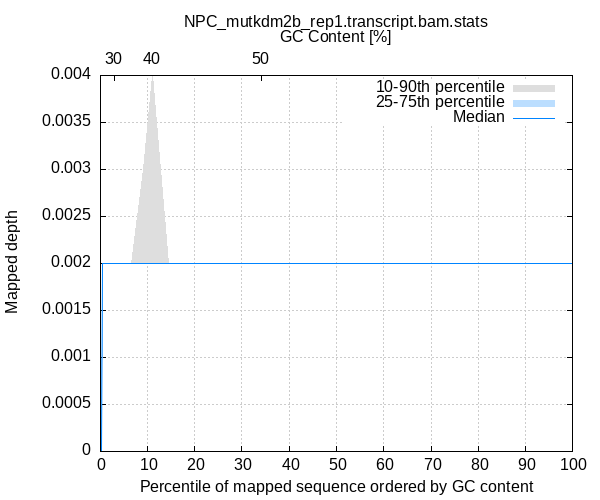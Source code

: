 
            set terminal png size 600,500 truecolor
            set output "NPC_mutkdm2b_rep1.transcript_stats/gc-depth.png"
            set grid xtics ytics y2tics back lc rgb "#cccccc"
            set ylabel "Mapped depth"
            set xlabel "Percentile of mapped sequence ordered by GC content"
            set x2label "GC Content [%]"
            set title "NPC_mutkdm2b_rep1.transcript.bam.stats" noenhanced
            set x2tics ("30" 2.964,"40" 11.076,"50" 34.165)
            set xtics nomirror
            set xrange [0.1:99.9]

            plot '-' using 1:2:3 with filledcurve lt 1 lc rgb "#dedede" t '10-90th percentile' , \
                 '-' using 1:2:3 with filledcurve lt 1 lc rgb "#bbdeff" t '25-75th percentile' , \
                 '-' using 1:2 with lines lc rgb "#0084ff" t 'Median'
        0.312	0.000	0.000
0.468	0.002	0.002
0.936	0.002	0.002
1.092	0.002	0.002
1.404	0.002	0.002
2.964	0.002	0.002
4.212	0.002	0.002
5.148	0.002	0.002
6.552	0.002	0.002
9.204	0.002	0.003
11.076	0.002	0.004
14.509	0.002	0.002
17.941	0.002	0.002
23.089	0.002	0.002
28.393	0.002	0.002
34.165	0.002	0.002
44.150	0.002	0.002
54.134	0.002	0.002
63.027	0.002	0.002
73.011	0.002	0.002
79.251	0.002	0.002
85.491	0.002	0.002
91.108	0.002	0.002
95.008	0.002	0.002
96.256	0.002	0.002
97.348	0.002	0.002
98.596	0.002	0.002
99.376	0.002	0.002
99.844	0.002	0.002
100.000	0.002	0.002
end
0.312	0.000	0.000
0.468	0.002	0.002
0.936	0.002	0.002
1.092	0.002	0.002
1.404	0.002	0.002
2.964	0.002	0.002
4.212	0.002	0.002
5.148	0.002	0.002
6.552	0.002	0.002
9.204	0.002	0.002
11.076	0.002	0.002
14.509	0.002	0.002
17.941	0.002	0.002
23.089	0.002	0.002
28.393	0.002	0.002
34.165	0.002	0.002
44.150	0.002	0.002
54.134	0.002	0.002
63.027	0.002	0.002
73.011	0.002	0.002
79.251	0.002	0.002
85.491	0.002	0.002
91.108	0.002	0.002
95.008	0.002	0.002
96.256	0.002	0.002
97.348	0.002	0.002
98.596	0.002	0.002
99.376	0.002	0.002
99.844	0.002	0.002
100.000	0.002	0.002
end
0.312	0.000
0.468	0.002
0.936	0.002
1.092	0.002
1.404	0.002
2.964	0.002
4.212	0.002
5.148	0.002
6.552	0.002
9.204	0.002
11.076	0.002
14.509	0.002
17.941	0.002
23.089	0.002
28.393	0.002
34.165	0.002
44.150	0.002
54.134	0.002
63.027	0.002
73.011	0.002
79.251	0.002
85.491	0.002
91.108	0.002
95.008	0.002
96.256	0.002
97.348	0.002
98.596	0.002
99.376	0.002
99.844	0.002
100.000	0.002
end
